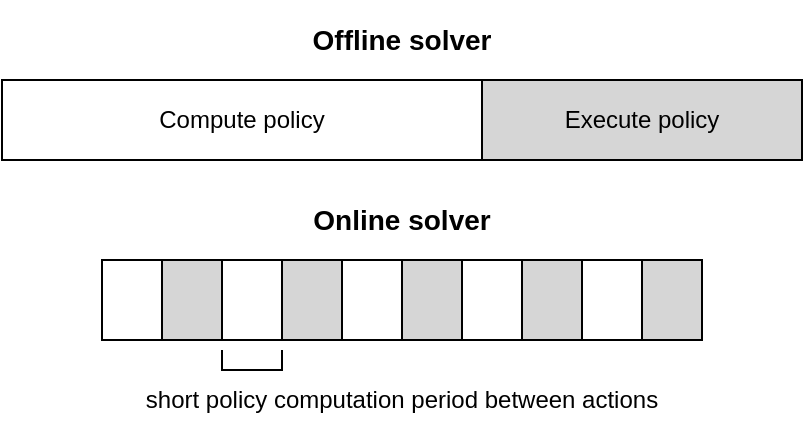 <mxfile version="15.1.1" type="device"><diagram id="kRnCgwjgWMw1Fz_8BOX2" name="Page-1"><mxGraphModel dx="1185" dy="626" grid="1" gridSize="5" guides="1" tooltips="1" connect="1" arrows="1" fold="1" page="1" pageScale="1" pageWidth="850" pageHeight="1100" math="0" shadow="0"><root><mxCell id="0"/><mxCell id="1" parent="0"/><mxCell id="6ihKuZUvKTblvl35sSGi-1" value="Compute policy" style="rounded=0;whiteSpace=wrap;html=1;" parent="1" vertex="1"><mxGeometry x="80" y="240" width="240" height="40" as="geometry"/></mxCell><mxCell id="6ihKuZUvKTblvl35sSGi-2" value="Execute policy" style="rounded=0;whiteSpace=wrap;html=1;fillColor=#D6D6D6;" parent="1" vertex="1"><mxGeometry x="320" y="240" width="160" height="40" as="geometry"/></mxCell><mxCell id="6ihKuZUvKTblvl35sSGi-3" value="" style="rounded=0;whiteSpace=wrap;html=1;" parent="1" vertex="1"><mxGeometry x="130" y="330" width="30" height="40" as="geometry"/></mxCell><mxCell id="6ihKuZUvKTblvl35sSGi-5" value="Offline solver" style="text;whiteSpace=wrap;html=1;align=center;fontStyle=1;fontSize=14;verticalAlign=middle;" parent="1" vertex="1"><mxGeometry x="80" y="200" width="400" height="40" as="geometry"/></mxCell><mxCell id="6ihKuZUvKTblvl35sSGi-6" value="Online solver" style="text;whiteSpace=wrap;html=1;align=center;fontStyle=1;fontSize=14;verticalAlign=middle;" parent="1" vertex="1"><mxGeometry x="80" y="290" width="400" height="40" as="geometry"/></mxCell><mxCell id="fWqYQTC9wfpMNwJCh7Iu-6" value="" style="rounded=0;whiteSpace=wrap;html=1;fontColor=#ffffff;fillColor=#D6D6D6;" vertex="1" parent="1"><mxGeometry x="160" y="330" width="30" height="40" as="geometry"/></mxCell><mxCell id="fWqYQTC9wfpMNwJCh7Iu-8" value="" style="rounded=0;whiteSpace=wrap;html=1;" vertex="1" parent="1"><mxGeometry x="190" y="330" width="30" height="40" as="geometry"/></mxCell><mxCell id="fWqYQTC9wfpMNwJCh7Iu-9" value="" style="rounded=0;whiteSpace=wrap;html=1;fontColor=#ffffff;fillColor=#D6D6D6;" vertex="1" parent="1"><mxGeometry x="220" y="330" width="30" height="40" as="geometry"/></mxCell><mxCell id="fWqYQTC9wfpMNwJCh7Iu-10" value="" style="rounded=0;whiteSpace=wrap;html=1;" vertex="1" parent="1"><mxGeometry x="250" y="330" width="30" height="40" as="geometry"/></mxCell><mxCell id="fWqYQTC9wfpMNwJCh7Iu-11" value="" style="rounded=0;whiteSpace=wrap;html=1;fontColor=#ffffff;fillColor=#D6D6D6;" vertex="1" parent="1"><mxGeometry x="280" y="330" width="30" height="40" as="geometry"/></mxCell><mxCell id="fWqYQTC9wfpMNwJCh7Iu-12" value="" style="rounded=0;whiteSpace=wrap;html=1;" vertex="1" parent="1"><mxGeometry x="310" y="330" width="30" height="40" as="geometry"/></mxCell><mxCell id="fWqYQTC9wfpMNwJCh7Iu-13" value="" style="rounded=0;whiteSpace=wrap;html=1;fontColor=#ffffff;fillColor=#D6D6D6;" vertex="1" parent="1"><mxGeometry x="340" y="330" width="30" height="40" as="geometry"/></mxCell><mxCell id="fWqYQTC9wfpMNwJCh7Iu-14" value="" style="rounded=0;whiteSpace=wrap;html=1;" vertex="1" parent="1"><mxGeometry x="370" y="330" width="30" height="40" as="geometry"/></mxCell><mxCell id="fWqYQTC9wfpMNwJCh7Iu-15" value="" style="rounded=0;whiteSpace=wrap;html=1;fontColor=#ffffff;fillColor=#D6D6D6;" vertex="1" parent="1"><mxGeometry x="400" y="330" width="30" height="40" as="geometry"/></mxCell><mxCell id="fWqYQTC9wfpMNwJCh7Iu-18" value="" style="endArrow=none;html=1;rounded=0;" edge="1" parent="1"><mxGeometry width="50" height="50" relative="1" as="geometry"><mxPoint x="190" y="375" as="sourcePoint"/><mxPoint x="220" y="375" as="targetPoint"/><Array as="points"><mxPoint x="190" y="385"/><mxPoint x="205" y="385"/><mxPoint x="220" y="385"/></Array></mxGeometry></mxCell><mxCell id="fWqYQTC9wfpMNwJCh7Iu-21" value="short policy computation period between actions " style="text;html=1;strokeColor=none;fillColor=none;align=center;verticalAlign=middle;whiteSpace=wrap;rounded=0;" vertex="1" parent="1"><mxGeometry x="120" y="390" width="320" height="20" as="geometry"/></mxCell></root></mxGraphModel></diagram></mxfile>